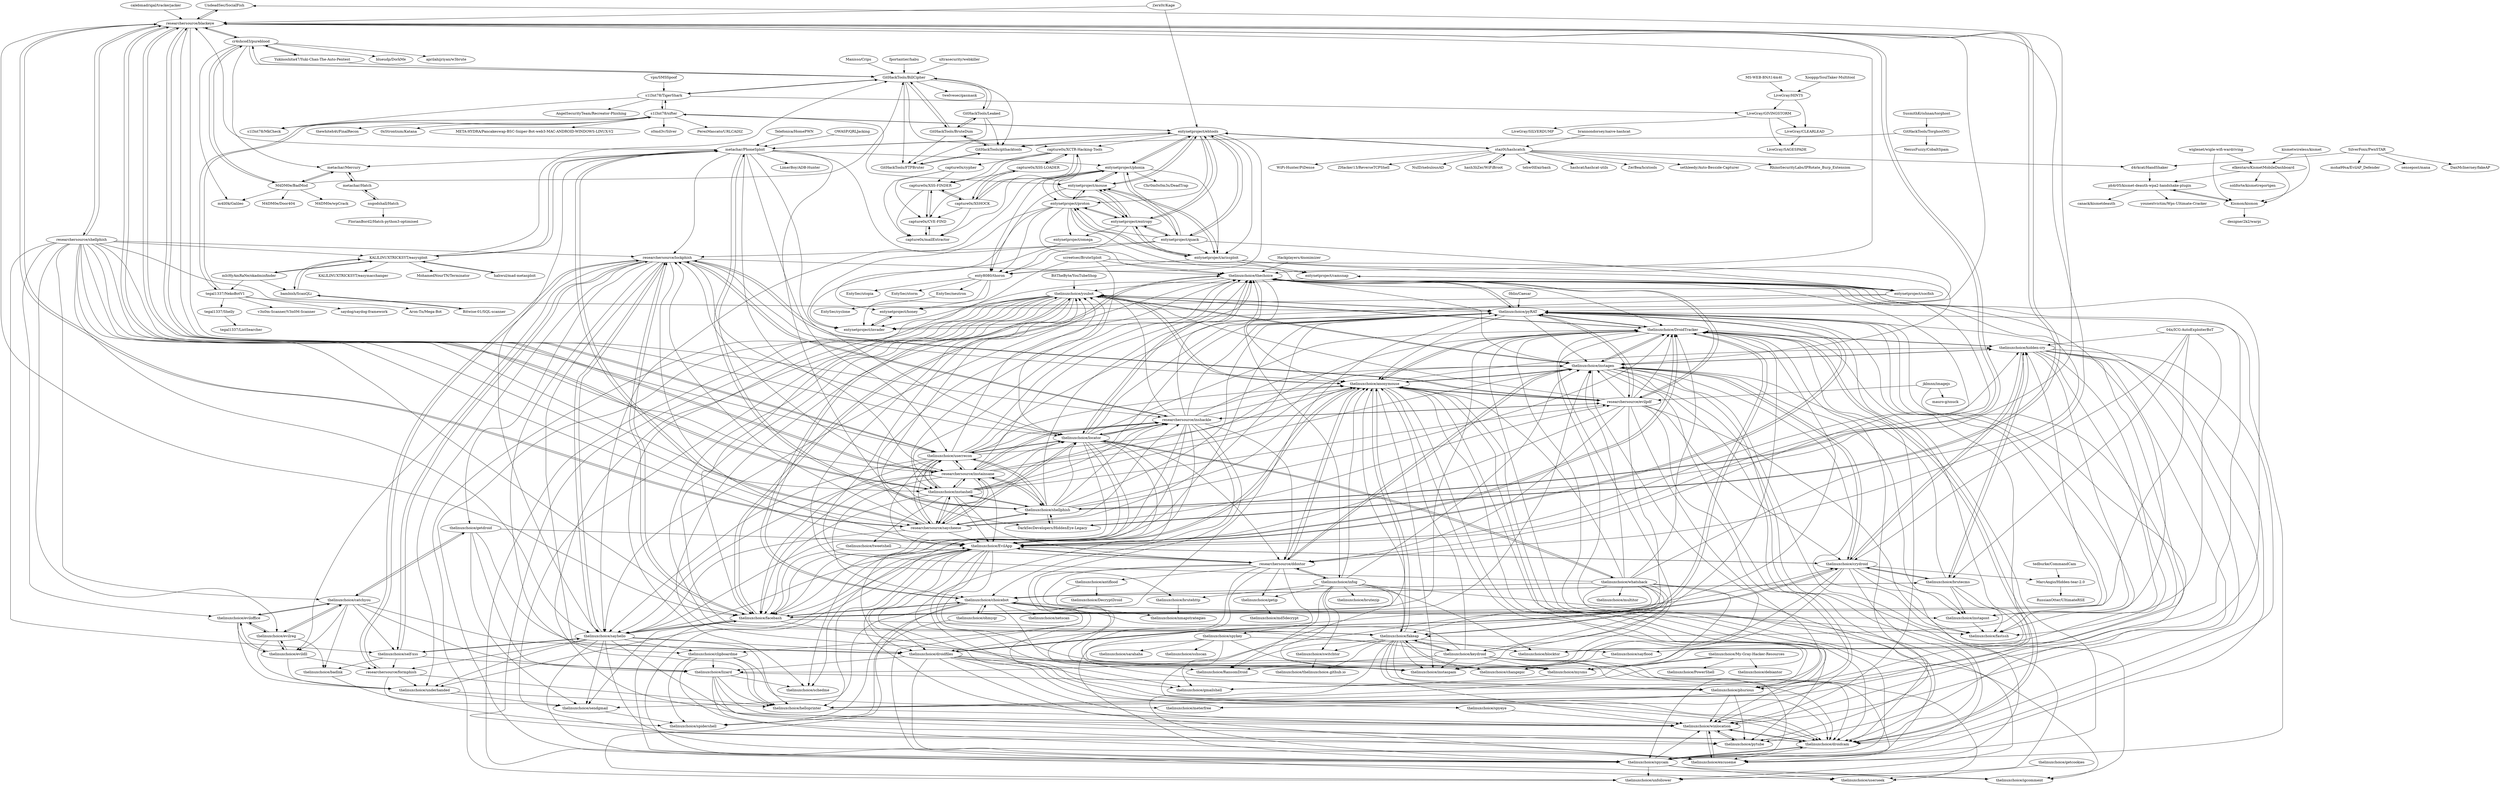 digraph G {
"UndeadSec/SocialFish" -> "researchersource/blackeye" ["e"=1]
"Manisso/Crips" -> "GitHackTools/BillCipher" ["e"=1]
"Zerx0r/Kage" -> "entynetproject/ehtools" ["e"=1]
"Zerx0r/Kage" -> "researchersource/blackeye" ["e"=1]
"BitTheByte/YouTubeShop" -> "thelinuxchoice/youbot" ["e"=1]
"thelinuxchoice/userrecon" -> "thelinuxchoice/instashell"
"thelinuxchoice/userrecon" -> "researchersource/blackeye"
"thelinuxchoice/userrecon" -> "thelinuxchoice/shellphish"
"thelinuxchoice/userrecon" -> "thelinuxchoice/thechoice"
"thelinuxchoice/userrecon" -> "thelinuxchoice/locator"
"thelinuxchoice/userrecon" -> "thelinuxchoice/pyRAT"
"thelinuxchoice/userrecon" -> "researchersource/saycheese"
"thelinuxchoice/userrecon" -> "thelinuxchoice/facebash"
"thelinuxchoice/userrecon" -> "researchersource/inshackle"
"thelinuxchoice/userrecon" -> "thelinuxchoice/DroidTracker"
"thelinuxchoice/userrecon" -> "thelinuxchoice/EvilApp"
"thelinuxchoice/userrecon" -> "thelinuxchoice/anonymouse"
"thelinuxchoice/userrecon" -> "researchersource/instainsane"
"thelinuxchoice/userrecon" -> "thelinuxchoice/youbot"
"thelinuxchoice/userrecon" -> "thelinuxchoice/sayhello"
"GitHackTools/Leaked" -> "GitHackTools/BillCipher"
"GitHackTools/Leaked" -> "GitHackTools/FTPBruter"
"GitHackTools/Leaked" -> "GitHackTools/githacktools"
"GitHackTools/Leaked" -> "GitHackTools/BruteDum"
"hash3liZer/WiFiBroot" -> "staz0t/hashcatch" ["e"=1]
"researchersource/blackeye" -> "thelinuxchoice/shellphish"
"researchersource/blackeye" -> "thelinuxchoice/userrecon"
"researchersource/blackeye" -> "thelinuxchoice/thechoice"
"researchersource/blackeye" -> "thelinuxchoice/instashell"
"researchersource/blackeye" -> "researchersource/instainsane"
"researchersource/blackeye" -> "DarkSecDevelopers/HiddenEye-Legacy" ["e"=1]
"researchersource/blackeye" -> "thelinuxchoice/locator"
"researchersource/blackeye" -> "researchersource/saycheese"
"researchersource/blackeye" -> "thelinuxchoice/facebash"
"researchersource/blackeye" -> "thelinuxchoice/pyRAT"
"researchersource/blackeye" -> "researchersource/shellphish"
"researchersource/blackeye" -> "UndeadSec/SocialFish" ["e"=1]
"researchersource/blackeye" -> "researchersource/ddostor"
"researchersource/blackeye" -> "researchersource/inshackle"
"researchersource/blackeye" -> "cr4shcod3/pureblood"
"mIcHyAmRaNe/okadminfinder" -> "bambish/ScanQLi" ["e"=1]
"mIcHyAmRaNe/okadminfinder" -> "KALILINUXTRICKSYT/easysploit" ["e"=1]
"mIcHyAmRaNe/okadminfinder" -> "tegal1337/NekoBotV1" ["e"=1]
"DarkSecDevelopers/HiddenEye-Legacy" -> "researchersource/blackeye" ["e"=1]
"DarkSecDevelopers/HiddenEye-Legacy" -> "thelinuxchoice/shellphish" ["e"=1]
"fportantier/habu" -> "GitHackTools/BillCipher" ["e"=1]
"cr4shcod3/pureblood" -> "GitHackTools/BillCipher"
"cr4shcod3/pureblood" -> "aprilahijriyan/w3brute"
"cr4shcod3/pureblood" -> "metachar/Mercury"
"cr4shcod3/pureblood" -> "Yukinoshita47/Yuki-Chan-The-Auto-Pentest" ["e"=1]
"cr4shcod3/pureblood" -> "M4DM0e/BadMod"
"cr4shcod3/pureblood" -> "m4ll0k/Galileo"
"cr4shcod3/pureblood" -> "blueudp/DorkMe" ["e"=1]
"cr4shcod3/pureblood" -> "researchersource/blackeye"
"0blio/Caesar" -> "thelinuxchoice/pyRAT" ["e"=1]
"GitHackTools/BruteDum" -> "GitHackTools/githacktools"
"GitHackTools/BruteDum" -> "GitHackTools/FTPBruter"
"GitHackTools/BruteDum" -> "GitHackTools/BillCipher"
"GitHackTools/BruteDum" -> "GitHackTools/Leaked"
"ultrasecurity/webkiller" -> "GitHackTools/BillCipher" ["e"=1]
"thelinuxchoice/ohmyqr" -> "thelinuxchoice/choicebot"
"thelinuxchoice/ohmyqr" -> "thelinuxchoice/spidershell"
"Yukinoshita47/Yuki-Chan-The-Auto-Pentest" -> "cr4shcod3/pureblood" ["e"=1]
"Yukinoshita47/Yuki-Chan-The-Auto-Pentest" -> "GitHackTools/BillCipher" ["e"=1]
"thelinuxchoice/shellphish" -> "researchersource/blackeye"
"thelinuxchoice/shellphish" -> "thelinuxchoice/userrecon"
"thelinuxchoice/shellphish" -> "thelinuxchoice/thechoice"
"thelinuxchoice/shellphish" -> "researchersource/saycheese"
"thelinuxchoice/shellphish" -> "thelinuxchoice/instashell"
"thelinuxchoice/shellphish" -> "thelinuxchoice/pyRAT"
"thelinuxchoice/shellphish" -> "researchersource/instainsane"
"thelinuxchoice/shellphish" -> "thelinuxchoice/locator"
"thelinuxchoice/shellphish" -> "DarkSecDevelopers/HiddenEye-Legacy" ["e"=1]
"thelinuxchoice/shellphish" -> "researchersource/inshackle"
"thelinuxchoice/shellphish" -> "UndeadSec/SocialFish" ["e"=1]
"thelinuxchoice/shellphish" -> "thelinuxchoice/anonymouse"
"thelinuxchoice/shellphish" -> "thelinuxchoice/youbot"
"thelinuxchoice/shellphish" -> "metachar/PhoneSploit"
"thelinuxchoice/shellphish" -> "thelinuxchoice/DroidTracker"
"KALILINUXTRICKSYT/easysploit" -> "KALILINUXTRICKSYT/easymacchanger"
"KALILINUXTRICKSYT/easysploit" -> "bambish/ScanQLi"
"KALILINUXTRICKSYT/easysploit" -> "metachar/PhoneSploit"
"KALILINUXTRICKSYT/easysploit" -> "GitHackTools/BillCipher"
"KALILINUXTRICKSYT/easysploit" -> "MohamedNourTN/Terminator"
"KALILINUXTRICKSYT/easysploit" -> "hahwul/mad-metasploit" ["e"=1]
"KALILINUXTRICKSYT/easysploit" -> "mIcHyAmRaNe/okadminfinder" ["e"=1]
"Bitwise-01/SQL-scanner" -> "bambish/ScanQLi" ["e"=1]
"M4DM0e/BadMod" -> "metachar/Mercury"
"M4DM0e/BadMod" -> "M4DM0e/wpCrack"
"M4DM0e/BadMod" -> "M4DM0e/Door404"
"M4DM0e/BadMod" -> "cr4shcod3/pureblood"
"M4DM0e/BadMod" -> "m4ll0k/Galileo"
"M4DM0e/BadMod" -> "GitHackTools/BillCipher"
"thelinuxchoice/youbot" -> "thelinuxchoice/instagen"
"thelinuxchoice/youbot" -> "thelinuxchoice/unfollower"
"thelinuxchoice/youbot" -> "thelinuxchoice/igcomment"
"thelinuxchoice/youbot" -> "thelinuxchoice/DroidTracker"
"thelinuxchoice/youbot" -> "thelinuxchoice/winlocation"
"thelinuxchoice/youbot" -> "thelinuxchoice/spycam"
"thelinuxchoice/youbot" -> "thelinuxchoice/anonymouse"
"thelinuxchoice/youbot" -> "thelinuxchoice/droidcam"
"thelinuxchoice/youbot" -> "thelinuxchoice/fakeap"
"thelinuxchoice/youbot" -> "thelinuxchoice/pytube"
"thelinuxchoice/youbot" -> "thelinuxchoice/pyRAT"
"thelinuxchoice/youbot" -> "thelinuxchoice/schedme"
"thelinuxchoice/youbot" -> "thelinuxchoice/choicebot"
"thelinuxchoice/youbot" -> "thelinuxchoice/mysms"
"thelinuxchoice/youbot" -> "thelinuxchoice/brutehttp"
"entynetproject/ehtools" -> "entynetproject/phonia"
"entynetproject/ehtools" -> "entynetproject/mouse"
"entynetproject/ehtools" -> "entynetproject/entropy"
"entynetproject/ehtools" -> "entynetproject/quack"
"entynetproject/ehtools" -> "entynetproject/arissploit"
"entynetproject/ehtools" -> "enty8080/thoron"
"entynetproject/ehtools" -> "entynetproject/proton"
"entynetproject/ehtools" -> "capture0x/XCTR-Hacking-Tools"
"entynetproject/ehtools" -> "GitHackTools/githacktools"
"entynetproject/ehtools" -> "staz0t/hashcatch"
"entynetproject/ehtools" -> "s1l3nt78/sifter"
"entynetproject/ehtools" -> "metachar/PhoneSploit"
"entynetproject/mouse" -> "entynetproject/proton"
"entynetproject/mouse" -> "entynetproject/arissploit"
"entynetproject/mouse" -> "entynetproject/entropy"
"entynetproject/mouse" -> "enty8080/thoron"
"entynetproject/mouse" -> "entynetproject/phonia"
"entynetproject/mouse" -> "entynetproject/ehtools"
"thelinuxchoice/getdroid" -> "thelinuxchoice/lizard"
"thelinuxchoice/getdroid" -> "thelinuxchoice/droidfiles"
"thelinuxchoice/getdroid" -> "thelinuxchoice/catchyou"
"thelinuxchoice/getdroid" -> "thelinuxchoice/sendgmail"
"thelinuxchoice/getdroid" -> "thelinuxchoice/EvilApp"
"researchersource/evilpdf" -> "thelinuxchoice/anonymouse"
"researchersource/evilpdf" -> "thelinuxchoice/pyRAT"
"researchersource/evilpdf" -> "thelinuxchoice/DroidTracker"
"researchersource/evilpdf" -> "thelinuxchoice/instagen"
"researchersource/evilpdf" -> "thelinuxchoice/thechoice"
"researchersource/evilpdf" -> "thelinuxchoice/EvilApp"
"researchersource/evilpdf" -> "thelinuxchoice/lizard"
"researchersource/evilpdf" -> "thelinuxchoice/youbot"
"researchersource/evilpdf" -> "thelinuxchoice/helloprinter"
"researchersource/evilpdf" -> "thelinuxchoice/phurious"
"researchersource/evilpdf" -> "researchersource/ddostor"
"researchersource/evilpdf" -> "researchersource/lockphish"
"researchersource/evilpdf" -> "thelinuxchoice/crydroid"
"researchersource/evilpdf" -> "thelinuxchoice/excuseme"
"researchersource/evilpdf" -> "researchersource/inshackle"
"thelinuxchoice/EvilApp" -> "thelinuxchoice/crydroid"
"thelinuxchoice/EvilApp" -> "thelinuxchoice/droidcam"
"thelinuxchoice/EvilApp" -> "thelinuxchoice/DroidTracker"
"thelinuxchoice/EvilApp" -> "thelinuxchoice/anonymouse"
"thelinuxchoice/EvilApp" -> "thelinuxchoice/helloprinter"
"thelinuxchoice/EvilApp" -> "thelinuxchoice/spycam"
"thelinuxchoice/EvilApp" -> "thelinuxchoice/fakeap"
"thelinuxchoice/EvilApp" -> "thelinuxchoice/instaspam"
"thelinuxchoice/EvilApp" -> "thelinuxchoice/droidfiles"
"thelinuxchoice/EvilApp" -> "thelinuxchoice/winlocation"
"thelinuxchoice/EvilApp" -> "thelinuxchoice/pyRAT"
"thelinuxchoice/EvilApp" -> "thelinuxchoice/underhanded"
"thelinuxchoice/EvilApp" -> "thelinuxchoice/mysms"
"thelinuxchoice/EvilApp" -> "thelinuxchoice/hidden-cry"
"thelinuxchoice/EvilApp" -> "researchersource/ddostor"
"d4rkcat/HandShaker" -> "ph4r05/kismet-deauth-wpa2-handshake-plugin"
"thelinuxchoice/tweetshell" -> "thelinuxchoice/facebash"
"thelinuxchoice/tweetshell" -> "researchersource/ddostor"
"elkentaro/KismetMobileDashboard" -> "soliforte/kismetreportgen"
"elkentaro/KismetMobileDashboard" -> "Kismon/kismon"
"elkentaro/KismetMobileDashboard" -> "ph4r05/kismet-deauth-wpa2-handshake-plugin"
"nsgodshall/Hatch" -> "metachar/Hatch"
"nsgodshall/Hatch" -> "FlorianBord2/Hatch-python3-optimised"
"bambish/ScanQLi" -> "Bitwise-01/SQL-scanner" ["e"=1]
"bambish/ScanQLi" -> "KALILINUXTRICKSYT/easysploit"
"hahwul/mad-metasploit" -> "KALILINUXTRICKSYT/easysploit" ["e"=1]
"SilverFoxx/PwnSTAR" -> "sensepost/mana" ["e"=1]
"SilverFoxx/PwnSTAR" -> "d4rkcat/HandShaker"
"SilverFoxx/PwnSTAR" -> "DanMcInerney/fakeAP"
"SilverFoxx/PwnSTAR" -> "moha99sa/EvilAP_Defender"
"04x/ICG-AutoExploiterBoT" -> "thelinuxchoice/brutecms"
"04x/ICG-AutoExploiterBoT" -> "thelinuxchoice/facebash"
"04x/ICG-AutoExploiterBoT" -> "thelinuxchoice/fastssh"
"04x/ICG-AutoExploiterBoT" -> "thelinuxchoice/crydroid"
"04x/ICG-AutoExploiterBoT" -> "thelinuxchoice/hidden-cry"
"entynetproject/phonia" -> "entynetproject/mouse"
"entynetproject/phonia" -> "entynetproject/ehtools"
"entynetproject/phonia" -> "entynetproject/quack"
"entynetproject/phonia" -> "entynetproject/entropy"
"entynetproject/phonia" -> "entynetproject/proton"
"entynetproject/phonia" -> "Chr0m0s0m3s/DeadTrap"
"entynetproject/phonia" -> "enty8080/thoron"
"entynetproject/phonia" -> "entynetproject/arissploit"
"entynetproject/phonia" -> "thelinuxchoice/sayhello"
"GitHackTools/githacktools" -> "GitHackTools/FTPBruter"
"GitHackTools/githacktools" -> "GitHackTools/BruteDum"
"metachar/Mercury" -> "M4DM0e/BadMod"
"metachar/Mercury" -> "metachar/Hatch"
"thelinuxchoice/fakeap" -> "thelinuxchoice/instaspam"
"thelinuxchoice/fakeap" -> "thelinuxchoice/DroidTracker"
"thelinuxchoice/fakeap" -> "thelinuxchoice/mysms"
"thelinuxchoice/fakeap" -> "thelinuxchoice/droidcam"
"thelinuxchoice/fakeap" -> "thelinuxchoice/thelinuxchoice.github.io"
"thelinuxchoice/fakeap" -> "thelinuxchoice/anonymouse"
"thelinuxchoice/fakeap" -> "thelinuxchoice/spycam"
"thelinuxchoice/fakeap" -> "thelinuxchoice/switchtor"
"thelinuxchoice/fakeap" -> "thelinuxchoice/phurious"
"thelinuxchoice/fakeap" -> "thelinuxchoice/blocktor"
"thelinuxchoice/fakeap" -> "thelinuxchoice/winlocation"
"thelinuxchoice/fakeap" -> "thelinuxchoice/keydroid"
"thelinuxchoice/fakeap" -> "thelinuxchoice/RansomDroid"
"thelinuxchoice/anonymouse" -> "thelinuxchoice/droidcam"
"thelinuxchoice/anonymouse" -> "thelinuxchoice/instagen"
"thelinuxchoice/anonymouse" -> "thelinuxchoice/DroidTracker"
"thelinuxchoice/anonymouse" -> "thelinuxchoice/fakeap"
"thelinuxchoice/anonymouse" -> "thelinuxchoice/helloprinter"
"thelinuxchoice/anonymouse" -> "thelinuxchoice/EvilApp"
"thelinuxchoice/anonymouse" -> "thelinuxchoice/youbot"
"thelinuxchoice/anonymouse" -> "thelinuxchoice/instaspam"
"thelinuxchoice/anonymouse" -> "thelinuxchoice/spycam"
"thelinuxchoice/anonymouse" -> "thelinuxchoice/phurious"
"thelinuxchoice/anonymouse" -> "thelinuxchoice/hidden-cry"
"thelinuxchoice/anonymouse" -> "researchersource/evilpdf"
"thelinuxchoice/anonymouse" -> "thelinuxchoice/pytube"
"thelinuxchoice/anonymouse" -> "researchersource/ddostor"
"thelinuxchoice/anonymouse" -> "thelinuxchoice/winlocation"
"thelinuxchoice/DroidTracker" -> "thelinuxchoice/droidcam"
"thelinuxchoice/DroidTracker" -> "thelinuxchoice/winlocation"
"thelinuxchoice/DroidTracker" -> "thelinuxchoice/fakeap"
"thelinuxchoice/DroidTracker" -> "thelinuxchoice/pyRAT"
"thelinuxchoice/DroidTracker" -> "thelinuxchoice/spycam"
"thelinuxchoice/DroidTracker" -> "thelinuxchoice/anonymouse"
"thelinuxchoice/DroidTracker" -> "thelinuxchoice/EvilApp"
"thelinuxchoice/DroidTracker" -> "thelinuxchoice/igcomment"
"thelinuxchoice/DroidTracker" -> "thelinuxchoice/instagen"
"thelinuxchoice/DroidTracker" -> "thelinuxchoice/instaspam"
"thelinuxchoice/DroidTracker" -> "thelinuxchoice/youbot"
"thelinuxchoice/DroidTracker" -> "thelinuxchoice/excuseme"
"thelinuxchoice/DroidTracker" -> "thelinuxchoice/unfollower"
"thelinuxchoice/DroidTracker" -> "thelinuxchoice/pytube"
"thelinuxchoice/DroidTracker" -> "thelinuxchoice/hidden-cry"
"thelinuxchoice/My-Gray-Hacker-Resources" -> "thelinuxchoice/debiantor"
"thelinuxchoice/My-Gray-Hacker-Resources" -> "thelinuxchoice/PowerShell"
"thelinuxchoice/My-Gray-Hacker-Resources" -> "thelinuxchoice/mysms"
"thelinuxchoice/My-Gray-Hacker-Resources" -> "thelinuxchoice/gmailshell"
"GitHackTools/FTPBruter" -> "GitHackTools/githacktools"
"metachar/Hatch" -> "metachar/Mercury"
"metachar/Hatch" -> "nsgodshall/Hatch"
"metachar/PhoneSploit" -> "researchersource/saycheese"
"metachar/PhoneSploit" -> "thelinuxchoice/locator"
"metachar/PhoneSploit" -> "KALILINUXTRICKSYT/easysploit"
"metachar/PhoneSploit" -> "entynetproject/ehtools"
"metachar/PhoneSploit" -> "thelinuxchoice/sayhello"
"metachar/PhoneSploit" -> "thelinuxchoice/shellphish"
"metachar/PhoneSploit" -> "researchersource/blackeye"
"metachar/PhoneSploit" -> "thelinuxchoice/userrecon"
"metachar/PhoneSploit" -> "researchersource/instainsane"
"metachar/PhoneSploit" -> "researchersource/lockphish"
"metachar/PhoneSploit" -> "entynetproject/phonia"
"metachar/PhoneSploit" -> "metachar/Mercury"
"metachar/PhoneSploit" -> "DarkSecDevelopers/HiddenEye-Legacy" ["e"=1]
"metachar/PhoneSploit" -> "thelinuxchoice/thechoice"
"metachar/PhoneSploit" -> "LimerBoy/ADB-Hunter" ["e"=1]
"GitHackTools/BillCipher" -> "GitHackTools/Leaked"
"GitHackTools/BillCipher" -> "GitHackTools/githacktools"
"GitHackTools/BillCipher" -> "GitHackTools/BruteDum"
"GitHackTools/BillCipher" -> "s1l3nt78/TigerShark"
"GitHackTools/BillCipher" -> "cr4shcod3/pureblood"
"GitHackTools/BillCipher" -> "GitHackTools/FTPBruter"
"GitHackTools/BillCipher" -> "twelvesec/gasmask" ["e"=1]
"GitHackTools/BillCipher" -> "capture0x/XCTR-Hacking-Tools"
"thelinuxchoice/choicebot" -> "thelinuxchoice/ohmyqr"
"thelinuxchoice/choicebot" -> "thelinuxchoice/sendgmail"
"thelinuxchoice/choicebot" -> "thelinuxchoice/spidershell"
"thelinuxchoice/choicebot" -> "thelinuxchoice/facebash"
"thelinuxchoice/choicebot" -> "thelinuxchoice/unfollower"
"thelinuxchoice/choicebot" -> "thelinuxchoice/instaspam"
"thelinuxchoice/choicebot" -> "thelinuxchoice/brutecms"
"thelinuxchoice/choicebot" -> "thelinuxchoice/youbot"
"thelinuxchoice/choicebot" -> "thelinuxchoice/instapost"
"thelinuxchoice/choicebot" -> "thelinuxchoice/gmailshell"
"thelinuxchoice/choicebot" -> "thelinuxchoice/userseek"
"thelinuxchoice/choicebot" -> "thelinuxchoice/netscan"
"thelinuxchoice/instashell" -> "thelinuxchoice/facebash"
"thelinuxchoice/instashell" -> "thelinuxchoice/userrecon"
"thelinuxchoice/instashell" -> "researchersource/instainsane"
"thelinuxchoice/instashell" -> "researchersource/saycheese"
"thelinuxchoice/instashell" -> "thelinuxchoice/thechoice"
"thelinuxchoice/instashell" -> "thelinuxchoice/shellphish"
"thelinuxchoice/instashell" -> "researchersource/blackeye"
"thelinuxchoice/instashell" -> "thelinuxchoice/locator"
"thelinuxchoice/instashell" -> "thelinuxchoice/pyRAT"
"thelinuxchoice/instashell" -> "researchersource/inshackle"
"thelinuxchoice/instashell" -> "thelinuxchoice/instagen"
"thelinuxchoice/instashell" -> "thelinuxchoice/EvilApp"
"thelinuxchoice/instashell" -> "researchersource/ddostor"
"thelinuxchoice/instashell" -> "thelinuxchoice/tweetshell"
"thelinuxchoice/instashell" -> "researchersource/evilpdf"
"thelinuxchoice/spykey" -> "thelinuxchoice/sayflood"
"thelinuxchoice/spykey" -> "thelinuxchoice/changepic"
"thelinuxchoice/spykey" -> "thelinuxchoice/sarahaha"
"thelinuxchoice/spykey" -> "thelinuxchoice/droidcam"
"thelinuxchoice/spykey" -> "thelinuxchoice/spycam"
"thelinuxchoice/spykey" -> "thelinuxchoice/sshscan"
"thelinuxchoice/pyRAT" -> "thelinuxchoice/DroidTracker"
"thelinuxchoice/pyRAT" -> "thelinuxchoice/phurious"
"thelinuxchoice/pyRAT" -> "thelinuxchoice/instagen"
"thelinuxchoice/pyRAT" -> "thelinuxchoice/youbot"
"thelinuxchoice/pyRAT" -> "thelinuxchoice/helloprinter"
"thelinuxchoice/pyRAT" -> "thelinuxchoice/anonymouse"
"thelinuxchoice/pyRAT" -> "thelinuxchoice/excuseme"
"thelinuxchoice/pyRAT" -> "thelinuxchoice/droidcam"
"thelinuxchoice/pyRAT" -> "researchersource/evilpdf"
"thelinuxchoice/pyRAT" -> "thelinuxchoice/EvilApp"
"thelinuxchoice/pyRAT" -> "thelinuxchoice/fastssh"
"thelinuxchoice/pyRAT" -> "thelinuxchoice/winlocation"
"thelinuxchoice/pyRAT" -> "thelinuxchoice/schedme"
"thelinuxchoice/pyRAT" -> "thelinuxchoice/thechoice"
"thelinuxchoice/pyRAT" -> "thelinuxchoice/instapost"
"thelinuxchoice/thechoice" -> "thelinuxchoice/anonymouse"
"thelinuxchoice/thechoice" -> "thelinuxchoice/fakeap"
"thelinuxchoice/thechoice" -> "thelinuxchoice/DroidTracker"
"thelinuxchoice/thechoice" -> "thelinuxchoice/facebash"
"thelinuxchoice/thechoice" -> "thelinuxchoice/instagen"
"thelinuxchoice/thechoice" -> "thelinuxchoice/youbot"
"thelinuxchoice/thechoice" -> "thelinuxchoice/infog"
"thelinuxchoice/thechoice" -> "thelinuxchoice/pyRAT"
"thelinuxchoice/thechoice" -> "thelinuxchoice/EvilApp"
"thelinuxchoice/thechoice" -> "researchersource/evilpdf"
"thelinuxchoice/thechoice" -> "researchersource/ddostor"
"thelinuxchoice/thechoice" -> "thelinuxchoice/locator"
"thelinuxchoice/thechoice" -> "thelinuxchoice/mysms"
"thelinuxchoice/thechoice" -> "thelinuxchoice/helloprinter"
"thelinuxchoice/thechoice" -> "thelinuxchoice/sayhello"
"thelinuxchoice/locator" -> "thelinuxchoice/EvilApp"
"thelinuxchoice/locator" -> "thelinuxchoice/thechoice"
"thelinuxchoice/locator" -> "thelinuxchoice/youbot"
"thelinuxchoice/locator" -> "thelinuxchoice/droidfiles"
"thelinuxchoice/locator" -> "thelinuxchoice/DroidTracker"
"thelinuxchoice/locator" -> "thelinuxchoice/facebash"
"thelinuxchoice/locator" -> "thelinuxchoice/droidcam"
"thelinuxchoice/locator" -> "thelinuxchoice/anonymouse"
"thelinuxchoice/locator" -> "thelinuxchoice/whatshack"
"thelinuxchoice/locator" -> "thelinuxchoice/sayhello"
"thelinuxchoice/locator" -> "researchersource/saycheese"
"thelinuxchoice/locator" -> "thelinuxchoice/userrecon"
"thelinuxchoice/locator" -> "researchersource/ddostor"
"thelinuxchoice/locator" -> "researchersource/inshackle"
"thelinuxchoice/locator" -> "thelinuxchoice/pyRAT"
"thelinuxchoice/mysms" -> "thelinuxchoice/fakeap"
"thelinuxchoice/mysms" -> "thelinuxchoice/gmailshell"
"thelinuxchoice/whatshack" -> "thelinuxchoice/fakeap"
"thelinuxchoice/whatshack" -> "thelinuxchoice/DroidTracker"
"thelinuxchoice/whatshack" -> "thelinuxchoice/instaspam"
"thelinuxchoice/whatshack" -> "thelinuxchoice/droidcam"
"thelinuxchoice/whatshack" -> "thelinuxchoice/youbot"
"thelinuxchoice/whatshack" -> "thelinuxchoice/locator"
"thelinuxchoice/whatshack" -> "thelinuxchoice/spycam"
"thelinuxchoice/whatshack" -> "thelinuxchoice/droidfiles"
"thelinuxchoice/whatshack" -> "thelinuxchoice/mysms"
"thelinuxchoice/whatshack" -> "thelinuxchoice/instagen"
"thelinuxchoice/whatshack" -> "thelinuxchoice/multitor"
"thelinuxchoice/whatshack" -> "thelinuxchoice/thechoice"
"thelinuxchoice/whatshack" -> "thelinuxchoice/keydroid"
"thelinuxchoice/whatshack" -> "thelinuxchoice/choicebot"
"thelinuxchoice/whatshack" -> "thelinuxchoice/anonymouse"
"thelinuxchoice/droidfiles" -> "thelinuxchoice/droidcam"
"thelinuxchoice/droidfiles" -> "thelinuxchoice/spycam"
"thelinuxchoice/droidfiles" -> "thelinuxchoice/spyeye"
"thelinuxchoice/droidfiles" -> "thelinuxchoice/excuseme"
"thelinuxchoice/droidfiles" -> "thelinuxchoice/lizard"
"thelinuxchoice/droidfiles" -> "thelinuxchoice/crydroid"
"thelinuxchoice/droidfiles" -> "thelinuxchoice/winlocation"
"thelinuxchoice/droidfiles" -> "thelinuxchoice/gmailshell"
"thelinuxchoice/droidfiles" -> "thelinuxchoice/changepic"
"thelinuxchoice/droidfiles" -> "thelinuxchoice/DroidTracker"
"entynetproject/entropy" -> "entynetproject/mouse"
"entynetproject/entropy" -> "entynetproject/arissploit"
"entynetproject/entropy" -> "enty8080/thoron"
"entynetproject/entropy" -> "entynetproject/proton"
"entynetproject/entropy" -> "entynetproject/phonia"
"entynetproject/entropy" -> "entynetproject/omega"
"entynetproject/entropy" -> "entynetproject/quack"
"entynetproject/entropy" -> "entynetproject/ehtools"
"researchersource/saycheese" -> "thelinuxchoice/sayhello"
"researchersource/saycheese" -> "thelinuxchoice/locator"
"researchersource/saycheese" -> "thelinuxchoice/instashell"
"researchersource/saycheese" -> "thelinuxchoice/userrecon"
"researchersource/saycheese" -> "thelinuxchoice/shellphish"
"researchersource/saycheese" -> "researchersource/inshackle"
"researchersource/saycheese" -> "thelinuxchoice/facebash"
"researchersource/saycheese" -> "researchersource/evilpdf"
"researchersource/saycheese" -> "metachar/PhoneSploit"
"researchersource/saycheese" -> "researchersource/instainsane"
"researchersource/saycheese" -> "researchersource/lockphish"
"researchersource/saycheese" -> "researchersource/blackeye"
"researchersource/saycheese" -> "thelinuxchoice/EvilApp"
"researchersource/saycheese" -> "thelinuxchoice/thechoice"
"researchersource/saycheese" -> "thelinuxchoice/pyRAT"
"researchersource/instainsane" -> "thelinuxchoice/instashell"
"researchersource/instainsane" -> "thelinuxchoice/facebash"
"researchersource/instainsane" -> "thelinuxchoice/thechoice"
"researchersource/instainsane" -> "researchersource/inshackle"
"researchersource/instainsane" -> "researchersource/blackeye"
"researchersource/instainsane" -> "researchersource/lockphish"
"researchersource/instainsane" -> "researchersource/saycheese"
"researchersource/instainsane" -> "thelinuxchoice/locator"
"researchersource/instainsane" -> "thelinuxchoice/userrecon"
"researchersource/instainsane" -> "thelinuxchoice/anonymouse"
"researchersource/instainsane" -> "thelinuxchoice/choicebot"
"researchersource/instainsane" -> "thelinuxchoice/EvilApp"
"researchersource/instainsane" -> "thelinuxchoice/shellphish"
"researchersource/instainsane" -> "thelinuxchoice/instagen"
"researchersource/instainsane" -> "thelinuxchoice/sayhello"
"researchersource/inshackle" -> "thelinuxchoice/anonymouse"
"researchersource/inshackle" -> "thelinuxchoice/youbot"
"researchersource/inshackle" -> "thelinuxchoice/pyRAT"
"researchersource/inshackle" -> "thelinuxchoice/choicebot"
"researchersource/inshackle" -> "thelinuxchoice/instagen"
"researchersource/inshackle" -> "thelinuxchoice/thechoice"
"researchersource/inshackle" -> "thelinuxchoice/facebash"
"researchersource/inshackle" -> "researchersource/evilpdf"
"researchersource/inshackle" -> "thelinuxchoice/EvilApp"
"researchersource/inshackle" -> "thelinuxchoice/locator"
"researchersource/inshackle" -> "thelinuxchoice/schedme"
"researchersource/inshackle" -> "researchersource/ddostor"
"researchersource/inshackle" -> "researchersource/instainsane"
"researchersource/inshackle" -> "researchersource/lockphish"
"researchersource/inshackle" -> "thelinuxchoice/clipboardme"
"thelinuxchoice/facebash" -> "thelinuxchoice/choicebot"
"thelinuxchoice/facebash" -> "thelinuxchoice/anonymouse"
"thelinuxchoice/facebash" -> "thelinuxchoice/thechoice"
"thelinuxchoice/facebash" -> "thelinuxchoice/fakeap"
"thelinuxchoice/facebash" -> "thelinuxchoice/instagen"
"thelinuxchoice/facebash" -> "thelinuxchoice/instaspam"
"thelinuxchoice/facebash" -> "thelinuxchoice/spycam"
"thelinuxchoice/facebash" -> "thelinuxchoice/hidden-cry"
"thelinuxchoice/facebash" -> "thelinuxchoice/EvilApp"
"thelinuxchoice/facebash" -> "researchersource/lockphish"
"thelinuxchoice/facebash" -> "thelinuxchoice/sendgmail"
"thelinuxchoice/facebash" -> "thelinuxchoice/DroidTracker"
"thelinuxchoice/facebash" -> "thelinuxchoice/pyRAT"
"thelinuxchoice/facebash" -> "thelinuxchoice/sayhello"
"thelinuxchoice/facebash" -> "thelinuxchoice/crydroid"
"thelinuxchoice/clipboardme" -> "thelinuxchoice/helloprinter"
"thelinuxchoice/clipboardme" -> "thelinuxchoice/spidershell"
"thelinuxchoice/clipboardme" -> "thelinuxchoice/lizard"
"thelinuxchoice/clipboardme" -> "thelinuxchoice/excuseme"
"thelinuxchoice/clipboardme" -> "thelinuxchoice/meterfree"
"entynetproject/proton" -> "entynetproject/arissploit"
"entynetproject/proton" -> "entynetproject/mouse"
"entynetproject/proton" -> "entynetproject/socfish"
"entynetproject/proton" -> "entynetproject/camsnap"
"entynetproject/proton" -> "entynetproject/invader"
"entynetproject/proton" -> "entynetproject/omega"
"entynetproject/proton" -> "enty8080/thoron"
"entynetproject/proton" -> "entynetproject/entropy"
"entynetproject/proton" -> "entynetproject/honey"
"thelinuxchoice/antiflood" -> "thelinuxchoice/nmapstrategies"
"thelinuxchoice/antiflood" -> "thelinuxchoice/DecryptDroid"
"thelinuxchoice/instagen" -> "thelinuxchoice/instapost"
"thelinuxchoice/instagen" -> "thelinuxchoice/youbot"
"thelinuxchoice/instagen" -> "thelinuxchoice/fastssh"
"thelinuxchoice/instagen" -> "thelinuxchoice/spycam"
"thelinuxchoice/instagen" -> "thelinuxchoice/anonymouse"
"thelinuxchoice/instagen" -> "thelinuxchoice/igcomment"
"thelinuxchoice/instagen" -> "thelinuxchoice/unfollower"
"thelinuxchoice/instagen" -> "thelinuxchoice/instaspam"
"thelinuxchoice/instagen" -> "thelinuxchoice/DroidTracker"
"thelinuxchoice/instagen" -> "thelinuxchoice/winlocation"
"thelinuxchoice/instagen" -> "researchersource/ddostor"
"thelinuxchoice/instagen" -> "thelinuxchoice/hidden-cry"
"thelinuxchoice/instagen" -> "thelinuxchoice/crydroid"
"thelinuxchoice/instagen" -> "thelinuxchoice/droidcam"
"thelinuxchoice/infog" -> "thelinuxchoice/brutehttp"
"thelinuxchoice/infog" -> "thelinuxchoice/instaspam"
"thelinuxchoice/infog" -> "thelinuxchoice/instagen"
"thelinuxchoice/infog" -> "thelinuxchoice/fastssh"
"thelinuxchoice/infog" -> "thelinuxchoice/brutezip"
"thelinuxchoice/infog" -> "thelinuxchoice/switchtor"
"thelinuxchoice/infog" -> "thelinuxchoice/gmailshell"
"thelinuxchoice/infog" -> "thelinuxchoice/getip"
"thelinuxchoice/infog" -> "researchersource/ddostor"
"thelinuxchoice/infog" -> "thelinuxchoice/anonymouse"
"thelinuxchoice/infog" -> "thelinuxchoice/blocktor"
"thelinuxchoice/infog" -> "thelinuxchoice/fakeap"
"thelinuxchoice/infog" -> "thelinuxchoice/RansomDroid"
"researchersource/ddostor" -> "thelinuxchoice/instagen"
"researchersource/ddostor" -> "thelinuxchoice/phurious"
"researchersource/ddostor" -> "thelinuxchoice/anonymouse"
"researchersource/ddostor" -> "thelinuxchoice/getip"
"researchersource/ddostor" -> "thelinuxchoice/infog"
"researchersource/ddostor" -> "thelinuxchoice/antiflood"
"researchersource/ddostor" -> "thelinuxchoice/RansomDroid"
"researchersource/ddostor" -> "thelinuxchoice/mysms"
"researchersource/ddostor" -> "thelinuxchoice/EvilApp"
"researchersource/ddostor" -> "thelinuxchoice/instaspam"
"researchersource/ddostor" -> "thelinuxchoice/spykey"
"thelinuxchoice/lizard" -> "thelinuxchoice/winlocation"
"thelinuxchoice/lizard" -> "thelinuxchoice/helloprinter"
"thelinuxchoice/lizard" -> "thelinuxchoice/schedme"
"thelinuxchoice/lizard" -> "thelinuxchoice/excuseme"
"thelinuxchoice/lizard" -> "thelinuxchoice/phurious"
"thelinuxchoice/lizard" -> "thelinuxchoice/pytube"
"thelinuxchoice/keydroid" -> "thelinuxchoice/droidcam"
"thelinuxchoice/keydroid" -> "thelinuxchoice/fakeap"
"thelinuxchoice/keydroid" -> "thelinuxchoice/spycam"
"thelinuxchoice/keydroid" -> "thelinuxchoice/DroidTracker"
"thelinuxchoice/keydroid" -> "thelinuxchoice/RansomDroid"
"thelinuxchoice/keydroid" -> "thelinuxchoice/mysms"
"thelinuxchoice/keydroid" -> "thelinuxchoice/youbot"
"thelinuxchoice/keydroid" -> "thelinuxchoice/excuseme"
"thelinuxchoice/keydroid" -> "thelinuxchoice/anonymouse"
"thelinuxchoice/keydroid" -> "thelinuxchoice/instaspam"
"thelinuxchoice/keydroid" -> "thelinuxchoice/choicebot"
"thelinuxchoice/keydroid" -> "thelinuxchoice/userseek"
"thelinuxchoice/helloprinter" -> "thelinuxchoice/winlocation"
"thelinuxchoice/getip" -> "thelinuxchoice/md5decrypt"
"thelinuxchoice/spyeye" -> "thelinuxchoice/winlocation"
"thelinuxchoice/brutecms" -> "thelinuxchoice/fastssh"
"thelinuxchoice/brutecms" -> "thelinuxchoice/instapost"
"thelinuxchoice/brutecms" -> "thelinuxchoice/crydroid"
"thelinuxchoice/brutecms" -> "thelinuxchoice/hidden-cry"
"thelinuxchoice/brutecms" -> "thelinuxchoice/choicebot"
"thelinuxchoice/brutecms" -> "thelinuxchoice/changepic"
"thelinuxchoice/brutecms" -> "thelinuxchoice/instagen"
"thelinuxchoice/crydroid" -> "thelinuxchoice/hidden-cry"
"thelinuxchoice/crydroid" -> "thelinuxchoice/droidcam"
"thelinuxchoice/crydroid" -> "thelinuxchoice/instapost"
"thelinuxchoice/crydroid" -> "thelinuxchoice/EvilApp"
"thelinuxchoice/crydroid" -> "thelinuxchoice/fastssh"
"thelinuxchoice/crydroid" -> "MarcAngio/Hidden-tear-2.0"
"thelinuxchoice/crydroid" -> "thelinuxchoice/brutecms"
"thelinuxchoice/crydroid" -> "thelinuxchoice/instagen"
"thelinuxchoice/crydroid" -> "thelinuxchoice/droidfiles"
"thelinuxchoice/crydroid" -> "thelinuxchoice/instaspam"
"thelinuxchoice/crydroid" -> "thelinuxchoice/blocktor"
"entynetproject/arissploit" -> "entynetproject/proton"
"entynetproject/arissploit" -> "entynetproject/mouse"
"entynetproject/arissploit" -> "entynetproject/camsnap"
"entynetproject/arissploit" -> "enty8080/thoron"
"entynetproject/arissploit" -> "entynetproject/socfish"
"entynetproject/arissploit" -> "entynetproject/invader"
"entynetproject/arissploit" -> "entynetproject/entropy"
"thelinuxchoice/sayflood" -> "thelinuxchoice/changepic"
"thelinuxchoice/hidden-cry" -> "thelinuxchoice/crydroid"
"thelinuxchoice/hidden-cry" -> "thelinuxchoice/fastssh"
"thelinuxchoice/hidden-cry" -> "thelinuxchoice/instapost"
"thelinuxchoice/hidden-cry" -> "thelinuxchoice/droidcam"
"thelinuxchoice/hidden-cry" -> "thelinuxchoice/instagen"
"thelinuxchoice/hidden-cry" -> "thelinuxchoice/sayflood"
"thelinuxchoice/hidden-cry" -> "thelinuxchoice/pytube"
"thelinuxchoice/hidden-cry" -> "thelinuxchoice/blocktor"
"thelinuxchoice/hidden-cry" -> "thelinuxchoice/winlocation"
"thelinuxchoice/hidden-cry" -> "thelinuxchoice/spycam"
"thelinuxchoice/hidden-cry" -> "thelinuxchoice/brutecms"
"thelinuxchoice/hidden-cry" -> "thelinuxchoice/DroidTracker"
"thelinuxchoice/switchtor" -> "thelinuxchoice/thelinuxchoice.github.io"
"thelinuxchoice/spycam" -> "thelinuxchoice/droidcam"
"thelinuxchoice/spycam" -> "thelinuxchoice/winlocation"
"thelinuxchoice/spycam" -> "thelinuxchoice/igcomment"
"thelinuxchoice/spycam" -> "thelinuxchoice/userseek"
"thelinuxchoice/spycam" -> "thelinuxchoice/unfollower"
"enty8080/thoron" -> "EntySec/utopia"
"enty8080/thoron" -> "entynetproject/honey"
"enty8080/thoron" -> "entynetproject/invader"
"enty8080/thoron" -> "EntySec/storm"
"enty8080/thoron" -> "EntySec/neutron"
"thelinuxchoice/phurious" -> "thelinuxchoice/meterfree"
"thelinuxchoice/phurious" -> "thelinuxchoice/pytube"
"thelinuxchoice/phurious" -> "thelinuxchoice/winlocation"
"thelinuxchoice/sendgmail" -> "thelinuxchoice/spidershell"
"thelinuxchoice/instapost" -> "thelinuxchoice/fastssh"
"thelinuxchoice/getcookies" -> "thelinuxchoice/userseek"
"thelinuxchoice/droidcam" -> "thelinuxchoice/winlocation"
"thelinuxchoice/droidcam" -> "thelinuxchoice/spycam"
"thelinuxchoice/droidcam" -> "thelinuxchoice/excuseme"
"thelinuxchoice/droidcam" -> "thelinuxchoice/DroidTracker"
"thelinuxchoice/winlocation" -> "thelinuxchoice/excuseme"
"thelinuxchoice/winlocation" -> "thelinuxchoice/droidcam"
"thelinuxchoice/winlocation" -> "thelinuxchoice/pytube"
"thelinuxchoice/pytube" -> "thelinuxchoice/winlocation"
"thelinuxchoice/excuseme" -> "thelinuxchoice/winlocation"
"entynetproject/honey" -> "entynetproject/invader"
"thelinuxchoice/brutehttp" -> "thelinuxchoice/nmapstrategies"
"entynetproject/invader" -> "entynetproject/honey"
"Telefonica/HomePWN" -> "metachar/PhoneSploit" ["e"=1]
"MS-WEB-BN/t14m4t" -> "LiveGray/HINTS" ["e"=1]
"Xooppp/SoulTaker-Multitool" -> "LiveGray/HINTS" ["e"=1]
"tegal1337/NekoBotV1" -> "tegal1337/Shelly"
"tegal1337/NekoBotV1" -> "saydog/saydog-framework"
"tegal1337/NekoBotV1" -> "Aron-Tn/Mega-Bot" ["e"=1]
"tegal1337/NekoBotV1" -> "s1l3nt78/sifter"
"tegal1337/NekoBotV1" -> "v3n0m-Scanner/V3n0M-Scanner" ["e"=1]
"capture0x/XSS-LOADER" -> "capture0x/XSHOCK" ["e"=1]
"capture0x/XSS-LOADER" -> "capture0x/XCTR-Hacking-Tools" ["e"=1]
"capture0x/XSS-LOADER" -> "capture0x/XSS-FINDER" ["e"=1]
"staz0t/hashcatch" -> "hash3liZer/WiFiBroot" ["e"=1]
"staz0t/hashcatch" -> "entynetproject/ehtools"
"staz0t/hashcatch" -> "tehw0lf/airbash" ["e"=1]
"staz0t/hashcatch" -> "hashcat/hashcat-utils" ["e"=1]
"staz0t/hashcatch" -> "d4rkcat/HandShaker"
"staz0t/hashcatch" -> "ZerBea/hcxtools" ["e"=1]
"staz0t/hashcatch" -> "sethleedy/Auto-Besside-Capturer"
"staz0t/hashcatch" -> "RhinoSecurityLabs/IPRotate_Burp_Extension" ["e"=1]
"staz0t/hashcatch" -> "WiPi-Hunter/PiDense" ["e"=1]
"staz0t/hashcatch" -> "ZHacker13/ReverseTCPShell" ["e"=1]
"staz0t/hashcatch" -> "NuID/nebulousAD"
"tedburke/CommandCam" -> "MarcAngio/Hidden-tear-2.0"
"jklmnn/imagejs" -> "thelinuxchoice/phurious"
"jklmnn/imagejs" -> "mauro-g/snuck"
"jklmnn/imagejs" -> "researchersource/evilpdf"
"s1l3nt78/sifter" -> "s1l3nt78/TigerShark"
"s1l3nt78/sifter" -> "s1l3nt78/MkCheck"
"s1l3nt78/sifter" -> "META-HYDRA/Pancakeswap-BSC-Sniper-Bot-web3-MAC-ANDROID-WINDOWS-LINUX-V2" ["e"=1]
"s1l3nt78/sifter" -> "tegal1337/NekoBotV1"
"s1l3nt78/sifter" -> "entynetproject/ehtools"
"s1l3nt78/sifter" -> "s0md3v/Silver" ["e"=1]
"s1l3nt78/sifter" -> "PerezMascato/URLCADIZ"
"s1l3nt78/sifter" -> "thewhiteh4t/FinalRecon" ["e"=1]
"s1l3nt78/sifter" -> "0xStrontium/Katana" ["e"=1]
"s1l3nt78/sifter" -> "entynetproject/mouse"
"capture0x/XCTR-Hacking-Tools" -> "capture0x/XSHOCK"
"capture0x/XCTR-Hacking-Tools" -> "capture0x/XSS-FINDER"
"capture0x/XCTR-Hacking-Tools" -> "capture0x/mailExtractor"
"capture0x/XCTR-Hacking-Tools" -> "capture0x/CVE-FIND"
"capture0x/XCTR-Hacking-Tools" -> "capture0x/XSS-LOADER" ["e"=1]
"capture0x/XCTR-Hacking-Tools" -> "capture0x/cypher"
"thelinuxchoice/eviloffice" -> "thelinuxchoice/evildll"
"thelinuxchoice/eviloffice" -> "thelinuxchoice/evilreg"
"thelinuxchoice/eviloffice" -> "thelinuxchoice/catchyou"
"thelinuxchoice/eviloffice" -> "thelinuxchoice/underhanded"
"LiveGray/GIVINGSTORM" -> "LiveGray/CLEARLEAD"
"LiveGray/GIVINGSTORM" -> "LiveGray/SAGESPADE"
"LiveGray/GIVINGSTORM" -> "LiveGray/SILVERDUMP"
"capture0x/XSHOCK" -> "capture0x/mailExtractor"
"capture0x/XSHOCK" -> "capture0x/CVE-FIND"
"capture0x/XSHOCK" -> "capture0x/XSS-FINDER"
"capture0x/XSHOCK" -> "capture0x/XCTR-Hacking-Tools"
"capture0x/XSHOCK" -> "capture0x/XSS-LOADER" ["e"=1]
"capture0x/mailExtractor" -> "capture0x/CVE-FIND"
"capture0x/XSS-FINDER" -> "capture0x/CVE-FIND"
"capture0x/XSS-FINDER" -> "capture0x/mailExtractor"
"capture0x/XSS-FINDER" -> "capture0x/XSHOCK"
"s1l3nt78/TigerShark" -> "s1l3nt78/sifter"
"s1l3nt78/TigerShark" -> "GitHackTools/BillCipher"
"s1l3nt78/TigerShark" -> "s1l3nt78/MkCheck"
"s1l3nt78/TigerShark" -> "AngelSecurityTeam/Recreator-Phishing" ["e"=1]
"s1l3nt78/TigerShark" -> "LiveGray/GIVINGSTORM"
"thelinuxchoice/evilreg" -> "thelinuxchoice/evildll"
"thelinuxchoice/evilreg" -> "thelinuxchoice/eviloffice"
"thelinuxchoice/evilreg" -> "thelinuxchoice/catchyou"
"thelinuxchoice/evilreg" -> "thelinuxchoice/underhanded"
"thelinuxchoice/evilreg" -> "thelinuxchoice/badlnk"
"GitHackTools/TorghostNG" -> "GitHackTools/githacktools"
"GitHackTools/TorghostNG" -> "NexusFuzzy/CobaltSpam" ["e"=1]
"LiveGray/HINTS" -> "LiveGray/GIVINGSTORM"
"LiveGray/HINTS" -> "LiveGray/CLEARLEAD"
"tegal1337/Shelly" -> "tegal1337/ListSearcher"
"researchersource/shellphish" -> "researchersource/blackeye"
"researchersource/shellphish" -> "thelinuxchoice/facebash"
"researchersource/shellphish" -> "researchersource/saycheese"
"researchersource/shellphish" -> "researchersource/lockphish"
"researchersource/shellphish" -> "thelinuxchoice/sayhello"
"researchersource/shellphish" -> "thelinuxchoice/catchyou"
"researchersource/shellphish" -> "thelinuxchoice/userrecon"
"researchersource/shellphish" -> "thelinuxchoice/instashell"
"researchersource/shellphish" -> "thelinuxchoice/pyRAT"
"researchersource/shellphish" -> "thelinuxchoice/evilreg"
"researchersource/shellphish" -> "thelinuxchoice/self-xss"
"researchersource/shellphish" -> "thelinuxchoice/EvilApp"
"researchersource/shellphish" -> "researchersource/instainsane"
"researchersource/shellphish" -> "KALILINUXTRICKSYT/easysploit"
"researchersource/shellphish" -> "thelinuxchoice/eviloffice"
"thelinuxchoice/badlnk" -> "thelinuxchoice/spidershell"
"researchersource/lockphish" -> "researchersource/formphish"
"researchersource/lockphish" -> "thelinuxchoice/self-xss"
"researchersource/lockphish" -> "thelinuxchoice/underhanded"
"researchersource/lockphish" -> "thelinuxchoice/facebash"
"researchersource/lockphish" -> "thelinuxchoice/sayhello"
"researchersource/lockphish" -> "thelinuxchoice/EvilApp"
"researchersource/lockphish" -> "thelinuxchoice/anonymouse"
"researchersource/lockphish" -> "researchersource/evilpdf"
"researchersource/lockphish" -> "thelinuxchoice/getdroid"
"researchersource/lockphish" -> "thelinuxchoice/helloprinter"
"researchersource/lockphish" -> "thelinuxchoice/locator"
"researchersource/lockphish" -> "thelinuxchoice/thechoice"
"researchersource/lockphish" -> "researchersource/inshackle"
"researchersource/lockphish" -> "thelinuxchoice/clipboardme"
"researchersource/lockphish" -> "thelinuxchoice/evildll"
"thelinuxchoice/self-xss" -> "thelinuxchoice/lizard"
"thelinuxchoice/self-xss" -> "thelinuxchoice/sayhello"
"thelinuxchoice/self-xss" -> "researchersource/formphish"
"thelinuxchoice/self-xss" -> "thelinuxchoice/badlnk"
"thelinuxchoice/self-xss" -> "researchersource/lockphish"
"entynetproject/quack" -> "entynetproject/phonia"
"entynetproject/quack" -> "entynetproject/entropy"
"entynetproject/quack" -> "entynetproject/arissploit"
"entynetproject/quack" -> "entynetproject/ehtools"
"entynetproject/quack" -> "entynetproject/mouse"
"entynetproject/quack" -> "entynetproject/proton"
"entynetproject/quack" -> "enty8080/thoron"
"entynetproject/quack" -> "researchersource/lockphish"
"entynetproject/quack" -> "entynetproject/socfish"
"thelinuxchoice/catchyou" -> "thelinuxchoice/evilreg"
"thelinuxchoice/catchyou" -> "thelinuxchoice/eviloffice"
"thelinuxchoice/catchyou" -> "thelinuxchoice/getdroid"
"thelinuxchoice/catchyou" -> "thelinuxchoice/evildll"
"thelinuxchoice/catchyou" -> "thelinuxchoice/self-xss"
"thelinuxchoice/catchyou" -> "thelinuxchoice/lizard"
"thelinuxchoice/catchyou" -> "thelinuxchoice/badlnk"
"thelinuxchoice/catchyou" -> "thelinuxchoice/droidfiles"
"thelinuxchoice/sayhello" -> "thelinuxchoice/underhanded"
"thelinuxchoice/sayhello" -> "thelinuxchoice/self-xss"
"thelinuxchoice/sayhello" -> "thelinuxchoice/droidfiles"
"thelinuxchoice/sayhello" -> "thelinuxchoice/helloprinter"
"thelinuxchoice/sayhello" -> "thelinuxchoice/sendgmail"
"thelinuxchoice/sayhello" -> "thelinuxchoice/EvilApp"
"thelinuxchoice/sayhello" -> "thelinuxchoice/droidcam"
"thelinuxchoice/sayhello" -> "thelinuxchoice/clipboardme"
"thelinuxchoice/sayhello" -> "researchersource/formphish"
"thelinuxchoice/sayhello" -> "researchersource/lockphish"
"thelinuxchoice/sayhello" -> "thelinuxchoice/facebash"
"thelinuxchoice/sayhello" -> "thelinuxchoice/excuseme"
"thelinuxchoice/sayhello" -> "thelinuxchoice/spycam"
"researchersource/formphish" -> "thelinuxchoice/helloprinter"
"researchersource/formphish" -> "thelinuxchoice/sendgmail"
"researchersource/formphish" -> "thelinuxchoice/underhanded"
"researchersource/formphish" -> "researchersource/lockphish"
"thelinuxchoice/underhanded" -> "thelinuxchoice/helloprinter"
"thelinuxchoice/underhanded" -> "thelinuxchoice/sendgmail"
"LiveGray/CLEARLEAD" -> "LiveGray/SAGESPADE"
"thelinuxchoice/evildll" -> "thelinuxchoice/eviloffice"
"thelinuxchoice/evildll" -> "thelinuxchoice/evilreg"
"thelinuxchoice/evildll" -> "researchersource/formphish"
"thelinuxchoice/evildll" -> "thelinuxchoice/underhanded"
"entynetproject/socfish" -> "entynetproject/camsnap"
"entynetproject/socfish" -> "entynetproject/invader"
"entynetproject/socfish" -> "entynetproject/honey"
"entynetproject/camsnap" -> "entynetproject/socfish"
"entynetproject/camsnap" -> "entynetproject/invader"
"entynetproject/omega" -> "entynetproject/invader"
"Kismon/kismon" -> "ph4r05/kismet-deauth-wpa2-handshake-plugin"
"Kismon/kismon" -> "designer2k2/warpi"
"capture0x/cypher" -> "capture0x/mailExtractor"
"capture0x/cypher" -> "capture0x/CVE-FIND"
"capture0x/cypher" -> "capture0x/XSS-FINDER"
"capture0x/CVE-FIND" -> "capture0x/XSS-FINDER"
"capture0x/CVE-FIND" -> "capture0x/mailExtractor"
"EntySec/neutron" -> "EntySec/cyclone"
"MarcAngio/Hidden-tear-2.0" -> "RussianOtter/UltimateRSE"
"wiglenet/wigle-wifi-wardriving" -> "Kismon/kismon" ["e"=1]
"wiglenet/wigle-wifi-wardriving" -> "elkentaro/KismetMobileDashboard" ["e"=1]
"OWASP/QRLJacking" -> "metachar/PhoneSploit" ["e"=1]
"kismetwireless/kismet" -> "elkentaro/KismetMobileDashboard" ["e"=1]
"kismetwireless/kismet" -> "Kismon/kismon" ["e"=1]
"ph4r05/kismet-deauth-wpa2-handshake-plugin" -> "Kismon/kismon"
"ph4r05/kismet-deauth-wpa2-handshake-plugin" -> "canack/kismetdeauth"
"ph4r05/kismet-deauth-wpa2-handshake-plugin" -> "younextvictim/Wps-Ultimate-Cracker"
"Hackplayers/4nonimizer" -> "thelinuxchoice/thechoice" ["e"=1]
"calebmadrigal/trackerjacker" -> "researchersource/blackeye" ["e"=1]
"vpn/SMSSpoof" -> "s1l3nt78/TigerShark" ["e"=1]
"SusmithKrishnan/torghost" -> "GitHackTools/TorghostNG" ["e"=1]
"brannondorsey/naive-hashcat" -> "staz0t/hashcatch" ["e"=1]
"screetsec/BruteSploit" -> "thelinuxchoice/facebash" ["e"=1]
"screetsec/BruteSploit" -> "thelinuxchoice/instashell" ["e"=1]
"screetsec/BruteSploit" -> "thelinuxchoice/instagen" ["e"=1]
"screetsec/BruteSploit" -> "thelinuxchoice/thechoice" ["e"=1]
"UndeadSec/SocialFish" ["l"="-47.005,-26.164", "c"=70]
"researchersource/blackeye" ["l"="-45.657,-26.064"]
"Manisso/Crips" ["l"="-48.284,-26.444", "c"=862]
"GitHackTools/BillCipher" ["l"="-45.594,-25.939"]
"Zerx0r/Kage" ["l"="-45.024,-32.079", "c"=53]
"entynetproject/ehtools" ["l"="-45.523,-26.006"]
"BitTheByte/YouTubeShop" ["l"="36.917,33.639", "c"=939]
"thelinuxchoice/youbot" ["l"="-45.656,-26.149"]
"thelinuxchoice/userrecon" ["l"="-45.666,-26.088"]
"thelinuxchoice/instashell" ["l"="-45.67,-26.104"]
"thelinuxchoice/shellphish" ["l"="-45.623,-26.1"]
"thelinuxchoice/thechoice" ["l"="-45.662,-26.13"]
"thelinuxchoice/locator" ["l"="-45.646,-26.121"]
"thelinuxchoice/pyRAT" ["l"="-45.674,-26.128"]
"researchersource/saycheese" ["l"="-45.646,-26.088"]
"thelinuxchoice/facebash" ["l"="-45.688,-26.123"]
"researchersource/inshackle" ["l"="-45.662,-26.117"]
"thelinuxchoice/DroidTracker" ["l"="-45.671,-26.149"]
"thelinuxchoice/EvilApp" ["l"="-45.696,-26.134"]
"thelinuxchoice/anonymouse" ["l"="-45.67,-26.141"]
"researchersource/instainsane" ["l"="-45.649,-26.104"]
"thelinuxchoice/sayhello" ["l"="-45.684,-26.108"]
"GitHackTools/Leaked" ["l"="-45.575,-25.922"]
"GitHackTools/FTPBruter" ["l"="-45.557,-25.932"]
"GitHackTools/githacktools" ["l"="-45.551,-25.954"]
"GitHackTools/BruteDum" ["l"="-45.571,-25.945"]
"hash3liZer/WiFiBroot" ["l"="-46.799,-25.804", "c"=70]
"staz0t/hashcatch" ["l"="-45.419,-26.009"]
"DarkSecDevelopers/HiddenEye-Legacy" ["l"="-47.014,-26.062", "c"=70]
"researchersource/shellphish" ["l"="-45.698,-26.074"]
"researchersource/ddostor" ["l"="-45.67,-26.16"]
"cr4shcod3/pureblood" ["l"="-45.646,-25.967"]
"mIcHyAmRaNe/okadminfinder" ["l"="-47.501,-30.305", "c"=11]
"bambish/ScanQLi" ["l"="-45.688,-25.981"]
"KALILINUXTRICKSYT/easysploit" ["l"="-45.664,-26.004"]
"tegal1337/NekoBotV1" ["l"="-45.429,-25.925"]
"fportantier/habu" ["l"="-47.149,-25.95", "c"=70]
"aprilahijriyan/w3brute" ["l"="-45.679,-25.951"]
"metachar/Mercury" ["l"="-45.637,-25.937"]
"Yukinoshita47/Yuki-Chan-The-Auto-Pentest" ["l"="-47.485,-30.435", "c"=11]
"M4DM0e/BadMod" ["l"="-45.656,-25.92"]
"m4ll0k/Galileo" ["l"="-45.688,-25.926"]
"blueudp/DorkMe" ["l"="-46.69,-30.726", "c"=11]
"0blio/Caesar" ["l"="-46.563,-23.734", "c"=338]
"ultrasecurity/webkiller" ["l"="-46.857,-26.148", "c"=70]
"thelinuxchoice/ohmyqr" ["l"="-45.62,-26.153"]
"thelinuxchoice/choicebot" ["l"="-45.66,-26.159"]
"thelinuxchoice/spidershell" ["l"="-45.677,-26.118"]
"metachar/PhoneSploit" ["l"="-45.62,-26.053"]
"KALILINUXTRICKSYT/easymacchanger" ["l"="-45.708,-25.997"]
"MohamedNourTN/Terminator" ["l"="-45.724,-25.972"]
"hahwul/mad-metasploit" ["l"="-44.537,-31.703", "c"=53]
"Bitwise-01/SQL-scanner" ["l"="-48.6,-26.477", "c"=862]
"M4DM0e/wpCrack" ["l"="-45.694,-25.894"]
"M4DM0e/Door404" ["l"="-45.676,-25.883"]
"thelinuxchoice/instagen" ["l"="-45.686,-26.151"]
"thelinuxchoice/unfollower" ["l"="-45.645,-26.173"]
"thelinuxchoice/igcomment" ["l"="-45.654,-26.169"]
"thelinuxchoice/winlocation" ["l"="-45.697,-26.155"]
"thelinuxchoice/spycam" ["l"="-45.671,-26.167"]
"thelinuxchoice/droidcam" ["l"="-45.681,-26.159"]
"thelinuxchoice/fakeap" ["l"="-45.684,-26.174"]
"thelinuxchoice/pytube" ["l"="-45.694,-26.165"]
"thelinuxchoice/schedme" ["l"="-45.637,-26.139"]
"thelinuxchoice/mysms" ["l"="-45.673,-26.186"]
"thelinuxchoice/brutehttp" ["l"="-45.646,-26.201"]
"entynetproject/phonia" ["l"="-45.551,-26.037"]
"entynetproject/mouse" ["l"="-45.508,-26.02"]
"entynetproject/entropy" ["l"="-45.523,-26.03"]
"entynetproject/quack" ["l"="-45.538,-26.05"]
"entynetproject/arissploit" ["l"="-45.517,-26.046"]
"enty8080/thoron" ["l"="-45.493,-26.034"]
"entynetproject/proton" ["l"="-45.504,-26.042"]
"capture0x/XCTR-Hacking-Tools" ["l"="-45.545,-25.902"]
"s1l3nt78/sifter" ["l"="-45.479,-25.956"]
"thelinuxchoice/getdroid" ["l"="-45.741,-26.12"]
"thelinuxchoice/lizard" ["l"="-45.711,-26.134"]
"thelinuxchoice/droidfiles" ["l"="-45.711,-26.149"]
"thelinuxchoice/catchyou" ["l"="-45.751,-26.097"]
"thelinuxchoice/sendgmail" ["l"="-45.714,-26.117"]
"researchersource/evilpdf" ["l"="-45.683,-26.14"]
"thelinuxchoice/helloprinter" ["l"="-45.701,-26.118"]
"thelinuxchoice/phurious" ["l"="-45.671,-26.177"]
"researchersource/lockphish" ["l"="-45.688,-26.097"]
"thelinuxchoice/crydroid" ["l"="-45.722,-26.159"]
"thelinuxchoice/excuseme" ["l"="-45.696,-26.146"]
"thelinuxchoice/instaspam" ["l"="-45.684,-26.165"]
"thelinuxchoice/underhanded" ["l"="-45.731,-26.098"]
"thelinuxchoice/hidden-cry" ["l"="-45.704,-26.169"]
"d4rkcat/HandShaker" ["l"="-45.309,-26.007"]
"ph4r05/kismet-deauth-wpa2-handshake-plugin" ["l"="-45.249,-25.977"]
"thelinuxchoice/tweetshell" ["l"="-45.731,-26.135"]
"elkentaro/KismetMobileDashboard" ["l"="-45.207,-25.967"]
"soliforte/kismetreportgen" ["l"="-45.18,-25.963"]
"Kismon/kismon" ["l"="-45.231,-25.955"]
"nsgodshall/Hatch" ["l"="-45.649,-25.847"]
"metachar/Hatch" ["l"="-45.642,-25.883"]
"FlorianBord2/Hatch-python3-optimised" ["l"="-45.657,-25.82"]
"SilverFoxx/PwnSTAR" ["l"="-45.256,-26.038"]
"sensepost/mana" ["l"="-44.856,-32.546", "c"=53]
"DanMcInerney/fakeAP" ["l"="-45.215,-26.041"]
"moha99sa/EvilAP_Defender" ["l"="-45.239,-26.07"]
"04x/ICG-AutoExploiterBoT" ["l"="-45.749,-26.165"]
"thelinuxchoice/brutecms" ["l"="-45.713,-26.179"]
"thelinuxchoice/fastssh" ["l"="-45.721,-26.169"]
"Chr0m0s0m3s/DeadTrap" ["l"="-45.534,-26.078"]
"thelinuxchoice/thelinuxchoice.github.io" ["l"="-45.72,-26.202"]
"thelinuxchoice/switchtor" ["l"="-45.71,-26.211"]
"thelinuxchoice/blocktor" ["l"="-45.72,-26.191"]
"thelinuxchoice/keydroid" ["l"="-45.657,-26.179"]
"thelinuxchoice/RansomDroid" ["l"="-45.663,-26.196"]
"thelinuxchoice/My-Gray-Hacker-Resources" ["l"="-45.707,-26.235"]
"thelinuxchoice/debiantor" ["l"="-45.73,-26.256"]
"thelinuxchoice/PowerShell" ["l"="-45.717,-26.262"]
"thelinuxchoice/gmailshell" ["l"="-45.693,-26.2"]
"LimerBoy/ADB-Hunter" ["l"="-45.794,-24.138", "c"=899]
"s1l3nt78/TigerShark" ["l"="-45.514,-25.92"]
"twelvesec/gasmask" ["l"="-47.021,-28.009", "c"=97]
"thelinuxchoice/instapost" ["l"="-45.707,-26.159"]
"thelinuxchoice/userseek" ["l"="-45.635,-26.19"]
"thelinuxchoice/netscan" ["l"="-45.616,-26.186"]
"thelinuxchoice/spykey" ["l"="-45.67,-26.207"]
"thelinuxchoice/sayflood" ["l"="-45.697,-26.21"]
"thelinuxchoice/changepic" ["l"="-45.707,-26.196"]
"thelinuxchoice/sarahaha" ["l"="-45.64,-26.238"]
"thelinuxchoice/sshscan" ["l"="-45.65,-26.228"]
"thelinuxchoice/infog" ["l"="-45.69,-26.188"]
"thelinuxchoice/whatshack" ["l"="-45.645,-26.16"]
"thelinuxchoice/multitor" ["l"="-45.599,-26.176"]
"thelinuxchoice/spyeye" ["l"="-45.742,-26.182"]
"entynetproject/omega" ["l"="-45.483,-26.044"]
"thelinuxchoice/clipboardme" ["l"="-45.652,-26.136"]
"thelinuxchoice/meterfree" ["l"="-45.625,-26.172"]
"entynetproject/socfish" ["l"="-45.508,-26.061"]
"entynetproject/camsnap" ["l"="-45.497,-26.067"]
"entynetproject/invader" ["l"="-45.494,-26.056"]
"entynetproject/honey" ["l"="-45.483,-26.056"]
"thelinuxchoice/antiflood" ["l"="-45.625,-26.209"]
"thelinuxchoice/nmapstrategies" ["l"="-45.623,-26.225"]
"thelinuxchoice/DecryptDroid" ["l"="-45.602,-26.231"]
"thelinuxchoice/brutezip" ["l"="-45.731,-26.225"]
"thelinuxchoice/getip" ["l"="-45.686,-26.221"]
"thelinuxchoice/md5decrypt" ["l"="-45.696,-26.257"]
"MarcAngio/Hidden-tear-2.0" ["l"="-45.791,-26.188"]
"EntySec/utopia" ["l"="-45.459,-26.039"]
"EntySec/storm" ["l"="-45.465,-26.024"]
"EntySec/neutron" ["l"="-45.456,-26.057"]
"thelinuxchoice/getcookies" ["l"="-45.598,-26.211"]
"Telefonica/HomePWN" ["l"="-44.954,-32.826", "c"=53]
"MS-WEB-BN/t14m4t" ["l"="-46.626,-25.866", "c"=70]
"LiveGray/HINTS" ["l"="-45.465,-25.812"]
"Xooppp/SoulTaker-Multitool" ["l"="-47.456,-28.164", "c"=97]
"tegal1337/Shelly" ["l"="-45.384,-25.907"]
"saydog/saydog-framework" ["l"="-45.411,-25.895"]
"Aron-Tn/Mega-Bot" ["l"="47.482,21.185", "c"=1066]
"v3n0m-Scanner/V3n0M-Scanner" ["l"="-47.557,-30.422", "c"=11]
"capture0x/XSS-LOADER" ["l"="-47.433,-30.18", "c"=11]
"capture0x/XSHOCK" ["l"="-45.528,-25.879"]
"capture0x/XSS-FINDER" ["l"="-45.538,-25.865"]
"tehw0lf/airbash" ["l"="-45.316,-32.496", "c"=53]
"hashcat/hashcat-utils" ["l"="-45.195,-32.437", "c"=53]
"ZerBea/hcxtools" ["l"="-45.076,-32.504", "c"=53]
"sethleedy/Auto-Besside-Capturer" ["l"="-45.388,-25.997"]
"RhinoSecurityLabs/IPRotate_Burp_Extension" ["l"="11.421,-4.517", "c"=147]
"WiPi-Hunter/PiDense" ["l"="-44.367,-32.482", "c"=53]
"ZHacker13/ReverseTCPShell" ["l"="-44.822,-29.516", "c"=3]
"NuID/nebulousAD" ["l"="-45.379,-26.027"]
"tedburke/CommandCam" ["l"="-45.83,-26.209"]
"jklmnn/imagejs" ["l"="-45.666,-26.244"]
"mauro-g/snuck" ["l"="-45.66,-26.289"]
"s1l3nt78/MkCheck" ["l"="-45.477,-25.921"]
"META-HYDRA/Pancakeswap-BSC-Sniper-Bot-web3-MAC-ANDROID-WINDOWS-LINUX-V2" ["l"="-46.505,-23.953", "c"=338]
"s0md3v/Silver" ["l"="-47.441,-30.246", "c"=11]
"PerezMascato/URLCADIZ" ["l"="-45.44,-25.958"]
"thewhiteh4t/FinalRecon" ["l"="-47.73,-30.336", "c"=11]
"0xStrontium/Katana" ["l"="-47.048,-28.121", "c"=97]
"capture0x/mailExtractor" ["l"="-45.555,-25.879"]
"capture0x/CVE-FIND" ["l"="-45.544,-25.876"]
"capture0x/cypher" ["l"="-45.558,-25.865"]
"thelinuxchoice/eviloffice" ["l"="-45.769,-26.079"]
"thelinuxchoice/evildll" ["l"="-45.748,-26.08"]
"thelinuxchoice/evilreg" ["l"="-45.755,-26.065"]
"LiveGray/GIVINGSTORM" ["l"="-45.477,-25.852"]
"LiveGray/CLEARLEAD" ["l"="-45.479,-25.826"]
"LiveGray/SAGESPADE" ["l"="-45.466,-25.835"]
"LiveGray/SILVERDUMP" ["l"="-45.449,-25.842"]
"AngelSecurityTeam/Recreator-Phishing" ["l"="-46.653,-26.299", "c"=70]
"thelinuxchoice/badlnk" ["l"="-45.73,-26.069"]
"GitHackTools/TorghostNG" ["l"="-45.518,-25.95"]
"NexusFuzzy/CobaltSpam" ["l"="-42.251,-32.955", "c"=79]
"tegal1337/ListSearcher" ["l"="-45.36,-25.894"]
"thelinuxchoice/self-xss" ["l"="-45.717,-26.088"]
"researchersource/formphish" ["l"="-45.718,-26.102"]
"designer2k2/warpi" ["l"="-45.218,-25.932"]
"EntySec/cyclone" ["l"="-45.436,-26.07"]
"RussianOtter/UltimateRSE" ["l"="-45.813,-26.192"]
"wiglenet/wigle-wifi-wardriving" ["l"="-44.814,-32.741", "c"=53]
"OWASP/QRLJacking" ["l"="-45.883,-25.128", "c"=1045]
"kismetwireless/kismet" ["l"="-44.965,-32.65", "c"=53]
"canack/kismetdeauth" ["l"="-45.229,-25.987"]
"younextvictim/Wps-Ultimate-Cracker" ["l"="-45.248,-25.995"]
"Hackplayers/4nonimizer" ["l"="-48.281,-26.348", "c"=862]
"calebmadrigal/trackerjacker" ["l"="-47.798,-30.604", "c"=11]
"vpn/SMSSpoof" ["l"="-46.846,-26.219", "c"=70]
"SusmithKrishnan/torghost" ["l"="-48.266,-26.282", "c"=862]
"brannondorsey/naive-hashcat" ["l"="-45.201,-32.405", "c"=53]
"screetsec/BruteSploit" ["l"="-48.396,-26.329", "c"=862]
}